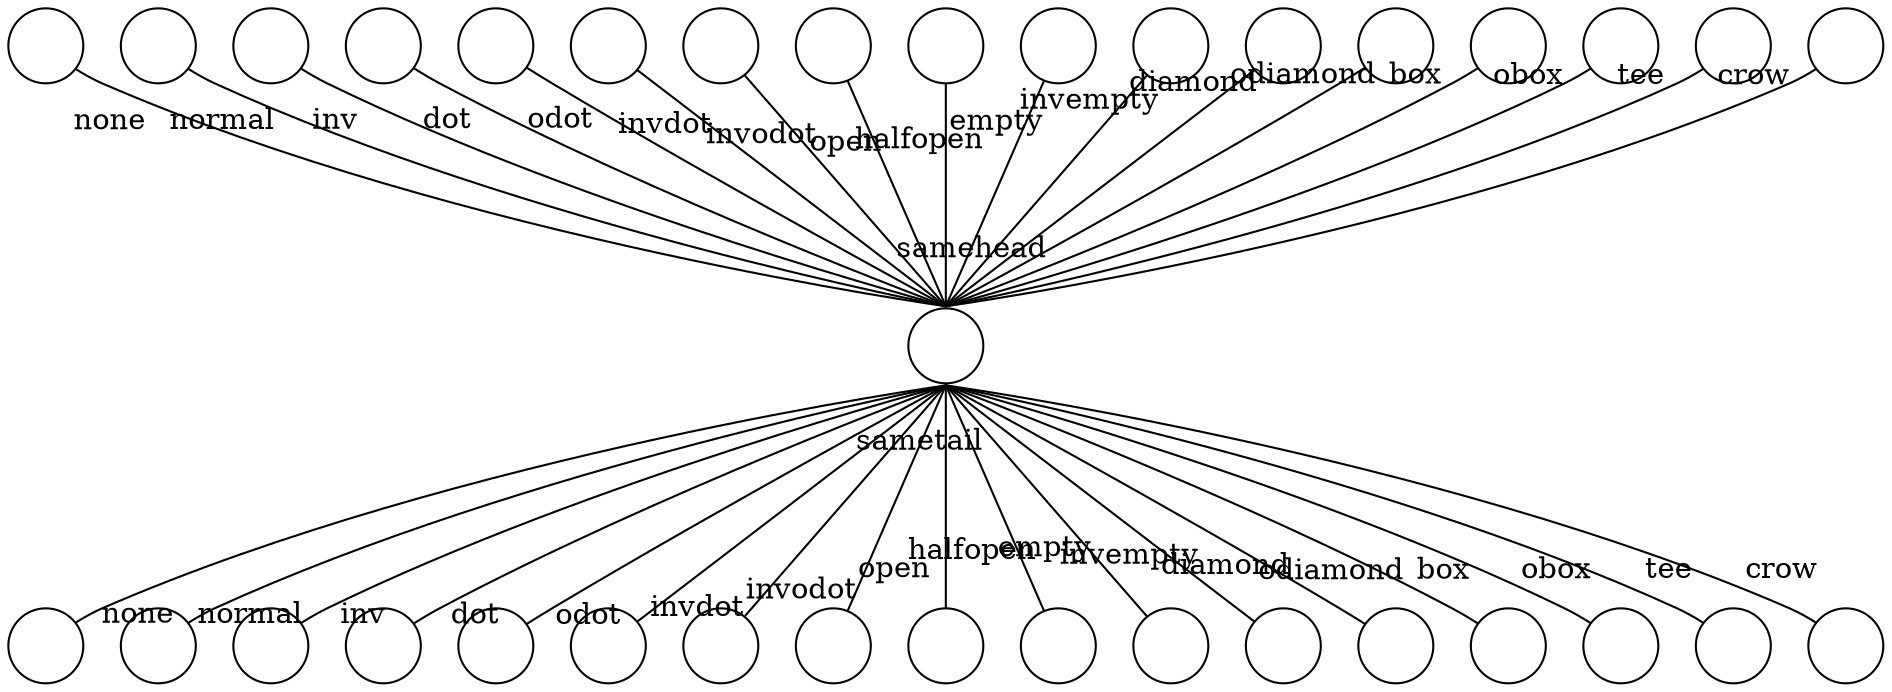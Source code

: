 # Generated Tor  2 Okt 2008 11:04:02 GMT by dot - Graphviz version 2.20.2 (Tue Jul  1 11:56:55 UTC 2008)
#
# 
# real	0m1.362s
# user	0m1.291s
# sys	0m0.041s

digraph G {
	graph [ranksep="1.5", splines=true, overlap=false];
	node [label="\N", shape=circle, width="0.5"];
	edge [dir=none, labeldistance=3];
	graph [bb="0,0,1280,1172",
		_draw_="c 5 -white C 5 -white P 4 0 0 0 1172 1280 1172 1280 0 ",
		xdotversion="1.2"];
	{
		graph [bb="",
			_draw_="",
			xdotversion=""];
		node [label=""];
		edge [samehead=ahead,
			samearrowhead=1];
		a [width="0.50", pos="19,586", height="0.50", _draw_="c 5 -black e 19 586 18 18 "];
		Z [width="0.50", pos="694,586", height="0.50", _draw_="c 5 -black e 694 586 18 18 "];
		b [width="0.50", pos="1251,693", height="0.50", _draw_="c 5 -black e 1251 693 18 18 "];
		c [width="0.50", pos="1221,797", height="0.50", _draw_="c 5 -black e 1221 797 18 18 "];
		d [width="0.50", pos="1171,893", height="0.50", _draw_="c 5 -black e 1171 893 18 18 "];
		e [width="0.50", pos="1105,977", height="0.50", _draw_="c 5 -black e 1105 977 18 18 "];
		f [width="0.50", pos="1023,1048", height="0.50", _draw_="c 5 -black e 1023 1048 18 18 "];
		g [width="0.50", pos="930,1102", height="0.50", _draw_="c 5 -black e 930 1102 18 18 "];
		h [width="0.50", pos="828,1137", height="0.50", _draw_="c 5 -black e 828 1137 18 18 "];
		i [width="0.50", pos="721,1153", height="0.50", _draw_="c 5 -black e 721 1153 18 18 "];
		j [width="0.50", pos="613,1147", height="0.50", _draw_="c 5 -black e 613 1147 18 18 "];
		k [width="0.50", pos="508,1122", height="0.50", _draw_="c 5 -black e 508 1122 18 18 "];
		l [width="0.50", pos="410,1077", height="0.50", _draw_="c 5 -black e 410 1077 18 18 "];
		m [width="0.50", pos="323,1015", height="0.50", _draw_="c 5 -black e 323 1015 18 18 "];
		n [width="0.50", pos="248,937", height="0.50", _draw_="c 5 -black e 248 937 18 18 "];
		o [width="0.50", pos="190,846", height="0.50", _draw_="c 5 -black e 190 846 18 18 "];
		p [width="0.50", pos="150,746", height="0.50", _draw_="c 5 -black e 150 746 18 18 "];
		q [width="0.50", pos="129,640", height="0.50", _draw_="c 5 -black e 129 640 18 18 "];
		a -> Z [arrowtail=none, taillabel=none, pos="37,586 132,586 580,586 676,586", tail_lp="64,573", _draw_="c 5 -black B 4 37 586 132 586 580 586 676 586 ", _tldraw_="F 14.000000 11 -Times-Roman c 5 -black T 64 565 0 20 4 -none "];
		b -> Z [arrowtail=normal, taillabel=normal, pos="s,1233,690 1223,688 1125,668 793,604 712,589", tail_lp="1204,697", _draw_="c 5 -black B 4 1223 688 1125 668 793 604 712 589 ", _tdraw_="S 5 -solid S 15 -setlinewidth(1) c 5 -black C 5 -black P 3 1223 691 1233 690 1224 685 ", _tldraw_="F 14.000000 11 -Times-Roman c 5 -black T 1204 689 0 30 6 -normal "];
		c -> Z [arrowtail=inv, taillabel=inv, pos="s,1204,790 1194,786 1101,748 787,623 711,593", tail_lp="1174,792", _draw_="c 5 -black B 4 1194 786 1101 748 787 623 711 593 ", _tdraw_="S 5 -solid S 15 -setlinewidth(1) c 5 -black C 5 -black P 3 1203 793 1195 786 1205 787 ", _tldraw_="F 14.000000 11 -Times-Roman c 5 -black T 1174 784 0 13 3 -inv "];
		d -> Z [arrowtail=dot, taillabel=dot, pos="s,1156,883 1149,879 1067,826 780,642 710,596", tail_lp="1126,881", _draw_="c 5 -black B 4 1149 879 1067 826 780 642 710 596 ", _tdraw_="S 5 -solid S 15 -setlinewidth(1) c 5 -black C 5 -black E 1153 881 4 4 ", _tldraw_="F 14.000000 11 -Times-Roman c 5 -black T 1126 873 0 13 3 -dot "];
		e -> Z [arrowtail=odot, taillabel=odot, pos="s,1092,964 1086,958 1015,892 767,656 707,599", tail_lp="1064,954", _draw_="c 5 -black B 4 1086 958 1015 892 767 656 707 599 ", _tdraw_="S 5 -solid S 15 -setlinewidth(1) c 5 -black e 1089 961 4 4 ", _tldraw_="F 14.000000 11 -Times-Roman c 5 -black T 1064 946 0 19 4 -odot "];
		f -> Z [arrowtail=invdot, taillabel=invdot, pos="s,1012,1033 1001,1018 938,929 751,667 705,601", tail_lp="986,1019", _draw_="c 5 -black B 4 1001 1018 938 929 751 667 705 601 ", _tdraw_="S 5 -solid S 15 -setlinewidth(1) c 5 -black C 5 -black P 3 1009 1035 1006 1025 1015 1031 S 5 -solid S 15 -setlinewidth(1) c 5 -b\
lack C 5 -black E 1004 1022 4 4 ", _tldraw_="F 14.000000 11 -Times-Roman c 5 -black T 986 1011 0 27 6 -invdot "];
		g -> Z [arrowtail=invodot, taillabel=invodot, pos="s,922,1085 914,1068 869,969 735,675 702,603", tail_lp="899,1066", _draw_="c 5 -black B 4 914 1068 869 969 735 675 702 603 ", _tdraw_="S 5 -solid S 15 -setlinewidth(1) c 5 -black C 5 -black P 3 919 1086 918 1076 925 1084 S 5 -solid S 15 -setlinewidth(1) c 5 -blac\
k e 916 1072 4 4 ", _tldraw_="F 14.000000 11 -Times-Roman c 5 -black T 899 1058 0 32 7 -invodot "];
		h -> Z [arrowtail=open, taillabel=open, pos="s,824,1119 822,1109 798,1012 717,683 698,604", tail_lp="806,1095", _draw_="c 5 -black B 4 822 1109 798 1012 717 683 698 604 ", _tdraw_="S 5 -solid S 15 -setlinewidth(1) c 5 -black C 5 -black P 9 824 1119 818 1110 823 1114 822 1109 822 1109 822 1109 823 1114 826 11\
08 824 1119 ", _tldraw_="F 14.000000 11 -Times-Roman c 5 -black T 806 1087 0 20 4 -open "];
		i -> Z [arrowtail=halfopen, taillabel=halfopen, arrowhead=inv, headlabel=samehead, pos="s,720,1135 e,695,604 720,1125 715,1028 700,711 695,614", head_lp="708,631", tail_lp="707,1108", _draw_="c 5 -black B 4 720 1125 715 1028 700 711 695 614 ", _hdraw_="S 5 -solid S 15 -setlinewidth(1) c 5 -black C 5 -black P 3 699 604 695 614 692 604 ", _tdraw_="S 5 -solid S 15 -setlinewidth(1) c 5 -black C 5 -black P 6 720 1135 716 1125 720 1130 720 1125 720 1125 720 1125 ", _hldraw_="F 14.000000 11 -Times-Roman c 5 -black T 708 623 0 41 8 -samehead ", _tldraw_="F 14.000000 11 -Times-Roman c 5 -black T 707 1100 0 37 8 -halfopen "];
		j -> Z [arrowtail=empty, taillabel=empty, pos="s,616,1129 617,1119 631,1020 679,685 691,604", tail_lp="606,1101", _draw_="c 5 -black B 4 617 1119 631 1020 679 685 691 604 ", _tdraw_="S 5 -solid S 15 -setlinewidth(1) c 5 -black p 3 614 1119 616 1129 620 1119 ", _tldraw_="F 14.000000 11 -Times-Roman c 5 -black T 606 1093 0 26 5 -empty "];
		k -> Z [arrowtail=invempty, taillabel=invempty, pos="s,514,1105 517,1096 550,1000 661,681 688,603", tail_lp="511,1075", _draw_="c 5 -black B 4 517 1096 550 1000 661 681 688 603 ", _tdraw_="S 5 -solid S 15 -setlinewidth(1) c 5 -black p 3 511 1104 517 1096 517 1106 ", _tldraw_="F 14.000000 11 -Times-Roman c 5 -black T 511 1067 0 40 8 -invempty "];
		l -> Z [arrowtail=diamond, taillabel=diamond, pos="s,419,1061 425,1050 477,961 644,673 685,602", tail_lp="421,1031", _draw_="c 5 -black B 4 425 1050 477 961 644 673 685 602 ", _tdraw_="S 5 -solid S 15 -setlinewidth(1) c 5 -black C 5 -black P 4 425 1050 425 1058 419 1061 418 1054 ", _tldraw_="F 14.000000 11 -Times-Roman c 5 -black T 421 1023 0 37 7 -diamond "];
		m -> Z [arrowtail=odiamond, taillabel=odiamond, pos="s,335,1001 343,992 410,914 628,662 682,600", tail_lp="344,972", _draw_="c 5 -black B 4 343 992 410 914 628 662 682 600 ", _tdraw_="S 5 -solid S 15 -setlinewidth(1) c 5 -black p 4 343 992 342 999 335 1001 336 994 ", _tldraw_="F 14.000000 11 -Times-Roman c 5 -black T 344 964 0 42 8 -odiamond "];
		n -> Z [arrowtail=box, taillabel=box, pos="s,262,926 270,920 350,858 614,649 680,597", tail_lp="276,900", _draw_="c 5 -black B 4 270 920 350 858 614 649 680 597 ", _tdraw_="S 5 -solid S 15 -setlinewidth(1) c 5 -black C 5 -black P 4 264 929 260 923 266 918 271 924 S 5 -solid S 15 -setlinewidth(1) c 5 \
-black L 2 268 921 270 920 ", _tldraw_="F 14.000000 11 -Times-Roman c 5 -black T 276 892 0 16 3 -box "];
		o -> Z [arrowtail=obox, taillabel=obox, pos="s,206,838 215,833 304,787 605,632 678,594", tail_lp="224,814", _draw_="c 5 -black B 4 215 833 304 787 605 632 678 594 ", _tdraw_="S 5 -solid S 15 -setlinewidth(1) c 5 -black p 4 208 841 204 835 211 831 215 838 S 5 -solid S 15 -setlinewidth(1) c 5 -black L 2 \
213 834 215 833 ", _tldraw_="F 14.000000 11 -Times-Roman c 5 -black T 224 806 0 21 4 -obox "];
		p -> Z [arrowtail=tee, taillabel=tee, pos="s,167,741 172,740 263,712 597,615 677,591", tail_lp="191,723", _draw_="c 5 -black B 4 172 740 263 712 597 615 677 591 ", _tdraw_="S 5 -solid S 15 -setlinewidth(1) c 5 -black C 5 -black P 4 169 746 167 736 169 736 171 745 S 5 -solid S 15 -setlinewidth(1) c 5 \
-black L 2 167 741 172 740 ", _tldraw_="F 14.000000 11 -Times-Roman c 5 -black T 191 715 0 12 3 -tee "];
		q -> Z [arrowtail=crow, taillabel=crow, pos="s,147,638 157,637 257,628 594,596 676,588", tail_lp="173,623", _draw_="c 5 -black B 4 157 637 257 628 594 596 676 588 ", _tdraw_="S 5 -solid S 15 -setlinewidth(1) c 5 -black C 5 -black P 9 157 637 147 634 152 638 147 638 147 638 147 638 152 638 147 642 157 6\
37 ", _tldraw_="F 14.000000 11 -Times-Roman c 5 -black T 173 615 0 21 4 -crow "];
	}
	{
		graph [bb="",
			_draw_="",
			xdotversion=""];
		node [label=""];
		edge [sametail=atail,
			samearrowtail=1];
		A [width="0.50", pos="129,532", height="0.50", _draw_="c 5 -black e 129 532 18 18 "];
		B [width="0.50", pos="150,426", height="0.50", _draw_="c 5 -black e 150 426 18 18 "];
		C [width="0.50", pos="190,326", height="0.50", _draw_="c 5 -black e 190 326 18 18 "];
		D [width="0.50", pos="248,235", height="0.50", _draw_="c 5 -black e 248 235 18 18 "];
		E [width="0.50", pos="323,157", height="0.50", _draw_="c 5 -black e 323 157 18 18 "];
		F [width="0.50", pos="410,95", height="0.50", _draw_="c 5 -black e 410 95 18 18 "];
		G [width="0.50", pos="508,50", height="0.50", _draw_="c 5 -black e 508 50 18 18 "];
		H [width="0.50", pos="613,25", height="0.50", _draw_="c 5 -black e 613 25 18 18 "];
		I [width="0.50", pos="721,19", height="0.50", _draw_="c 5 -black e 721 19 18 18 "];
		J [width="0.50", pos="828,35", height="0.50", _draw_="c 5 -black e 828 35 18 18 "];
		K [width="0.50", pos="930,70", height="0.50", _draw_="c 5 -black e 930 70 18 18 "];
		L [width="0.50", pos="1023,124", height="0.50", _draw_="c 5 -black e 1023 124 18 18 "];
		M [width="0.50", pos="1105,195", height="0.50", _draw_="c 5 -black e 1105 195 18 18 "];
		N [width="0.50", pos="1171,279", height="0.50", _draw_="c 5 -black e 1171 279 18 18 "];
		O [width="0.50", pos="1221,375", height="0.50", _draw_="c 5 -black e 1221 375 18 18 "];
		P [width="0.50", pos="1251,479", height="0.50", _draw_="c 5 -black e 1251 479 18 18 "];
		Q [width="0.50", pos="1261,586", height="0.50", _draw_="c 5 -black e 1261 586 18 18 "];
		Z -> A [arrowhead=none, headlabel=none, pos="676,584 591,576 232,542 147,534", head_lp="175,524", _draw_="c 5 -black B 4 676 584 591 576 232 542 147 534 ", _hldraw_="F 14.000000 11 -Times-Roman c 5 -black T 175 516 0 20 4 -none "];
		Z -> B [arrowhead=normal, headlabel=normal, pos="e,167,431 677,581 597,557 273,462 177,434", head_lp="197,427", _draw_="c 5 -black B 4 677 581 597 557 273 462 177 434 ", _hdraw_="S 5 -solid S 15 -setlinewidth(1) c 5 -black C 5 -black P 3 178 431 167 431 176 437 ", _hldraw_="F 14.000000 11 -Times-Roman c 5 -black T 197 419 0 30 6 -normal "];
		Z -> C [arrowhead=inv, headlabel=inv, pos="e,206,334 678,578 605,539 304,384 215,339", head_lp="236,336", _draw_="c 5 -black B 4 678 578 605 539 304 384 215 339 ", _hdraw_="S 5 -solid S 15 -setlinewidth(1) c 5 -black C 5 -black P 3 208 331 215 339 204 337 ", _hldraw_="F 14.000000 11 -Times-Roman c 5 -black T 236 328 0 13 3 -inv "];
		Z -> D [arrowhead=dot, headlabel=dot, pos="e,262,246 680,575 614,524 346,313 269,251", head_lp="291,251", _draw_="c 5 -black B 4 680 575 614 524 346 313 269 251 ", _hdraw_="S 5 -solid S 15 -setlinewidth(1) c 5 -black C 5 -black E 265 248 4 4 ", _hldraw_="F 14.000000 11 -Times-Roman c 5 -black T 291 243 0 13 3 -dot "];
		Z -> E [arrowhead=odot, headlabel=odot, pos="e,335,171 682,572 629,510 405,252 340,177", head_lp="362,184", _draw_="c 5 -black B 4 682 572 629 510 405 252 340 177 ", _hdraw_="S 5 -solid S 15 -setlinewidth(1) c 5 -black e 338 174 4 4 ", _hldraw_="F 14.000000 11 -Times-Roman c 5 -black T 362 176 0 19 4 -odot "];
		Z -> F [arrowhead=invdot, headlabel=invdot, pos="e,419,111 685,570 645,500 483,221 428,127", head_lp="443,128", _draw_="c 5 -black B 4 685 570 645 500 483 221 428 127 ", _hdraw_="S 5 -solid S 15 -setlinewidth(1) c 5 -black C 5 -black P 3 422 109 424 120 416 113 S 5 -solid S 15 -setlinewidth(1) c 5 -black C\
 5 -black E 426 123 4 4 ", _hldraw_="F 14.000000 11 -Times-Roman c 5 -black T 443 120 0 27 6 -invdot "];
		Z -> G [arrowhead=invodot, headlabel=invodot, pos="e,514,67 688,569 662,493 556,188 520,84", head_lp="535,88", _draw_="c 5 -black B 4 688 569 662 493 556 188 520 84 ", _hdraw_="S 5 -solid S 15 -setlinewidth(1) c 5 -black C 5 -black P 3 517 66 517 76 511 68 S 5 -solid S 15 -setlinewidth(1) c 5 -black e 51\
9 80 4 4 ", _hldraw_="F 14.000000 11 -Times-Roman c 5 -black T 535 80 0 32 7 -invodot "];
		Z -> H [arrowhead=open, headlabel=open, pos="e,616,43 691,568 680,487 632,152 617,53", head_lp="631,69", _draw_="c 5 -black B 4 691 568 680 487 632 152 617 53 ", _hdraw_="S 5 -solid S 15 -setlinewidth(1) c 5 -black C 5 -black P 9 616 43 621 53 616 48 617 53 617 53 617 53 616 48 613 53 616 43 ", _hldraw_="F 14.000000 11 -Times-Roman c 5 -black T 631 61 0 20 4 -open "];
		Z -> I [arrowtail=inv, taillabel=sametail, arrowhead=halfopen, headlabel=halfopen, pos="s,695,568 e,720,37 695,558 700,461 715,144 720,47", head_lp="733,64", tail_lp="682,541", _draw_="c 5 -black B 4 695 558 700 461 715 144 720 47 ", _hdraw_="S 5 -solid S 15 -setlinewidth(1) c 5 -black C 5 -black P 6 720 37 725 47 720 42 720 47 720 47 720 47 ", _tdraw_="S 5 -solid S 15 -setlinewidth(1) c 5 -black C 5 -black P 3 692 568 695 558 699 568 ", _hldraw_="F 14.000000 11 -Times-Roman c 5 -black T 733 56 0 37 8 -halfopen ", _tldraw_="F 14.000000 11 -Times-Roman c 5 -black T 682 533 0 35 8 -sametail "];
		Z -> J [arrowhead=empty, headlabel=empty, pos="e,824,53 698,568 717,488 798,160 822,63", head_lp="831,82", _draw_="c 5 -black B 4 698 568 717 488 798 160 822 63 ", _hdraw_="S 5 -solid S 15 -setlinewidth(1) c 5 -black p 3 825 63 824 53 819 62 ", _hldraw_="F 14.000000 11 -Times-Roman c 5 -black T 831 74 0 26 5 -empty "];
		Z -> K [arrowhead=invempty, headlabel=invempty, pos="e,922,87 702,569 736,495 876,187 918,96", head_lp="923,117", _draw_="c 5 -black B 4 702 569 736 495 876 187 918 96 ", _hdraw_="S 5 -solid S 15 -setlinewidth(1) c 5 -black p 3 925 88 918 96 919 86 ", _hldraw_="F 14.000000 11 -Times-Roman c 5 -black T 923 109 0 40 8 -invempty "];
		Z -> L [arrowhead=diamond, headlabel=diamond, pos="e,1012,139 705,571 752,505 946,233 1005,149", head_lp="1007,169", _draw_="c 5 -black B 4 705 571 752 505 946 233 1005 149 ", _hdraw_="S 5 -solid S 15 -setlinewidth(1) c 5 -black C 5 -black P 4 1005 149 1005 142 1012 139 1012 146 ", _hldraw_="F 14.000000 11 -Times-Roman c 5 -black T 1007 161 0 37 7 -diamond "];
		Z -> M [arrowhead=odiamond, headlabel=odiamond, pos="e,1092,208 707,573 766,517 1008,288 1083,217", head_lp="1082,236", _draw_="c 5 -black B 4 707 573 766 517 1008 288 1083 217 ", _hdraw_="S 5 -solid S 15 -setlinewidth(1) c 5 -black p 4 1084 216 1085 209 1092 208 1091 215 ", _hldraw_="F 14.000000 11 -Times-Roman c 5 -black T 1082 228 0 42 8 -odiamond "];
		Z -> N [arrowhead=box, headlabel=box, pos="e,1155,289 709,576 778,532 1062,349 1147,294", head_lp="1139,314", _draw_="c 5 -black B 4 709 576 778 532 1062 349 1147 294 ", _hdraw_="S 5 -solid S 15 -setlinewidth(1) c 5 -black C 5 -black P 4 1153 286 1157 292 1150 297 1146 290 S 5 -solid S 15 -setlinewidth(1) \
c 5 -black L 2 1148 293 1147 294 ", _hldraw_="F 14.000000 11 -Times-Roman c 5 -black T 1139 306 0 16 3 -box "];
		Z -> O [arrowhead=obox, headlabel=obox, pos="e,1204,382 711,579 787,548 1101,423 1194,386", head_lp="1183,404", _draw_="c 5 -black B 4 711 579 787 548 1101 423 1194 386 ", _hdraw_="S 5 -solid S 15 -setlinewidth(1) c 5 -black p 4 1203 378 1205 386 1198 389 1195 381 S 5 -solid S 15 -setlinewidth(1) c 5 -black \
L 2 1197 385 1195 386 ", _hldraw_="F 14.000000 11 -Times-Roman c 5 -black T 1183 396 0 21 4 -obox "];
		Z -> P [arrowhead=tee, headlabel=tee, pos="e,1233,482 712,583 794,566 1136,501 1228,483", head_lp="1209,500", _draw_="c 5 -black B 4 712 583 794 566 1136 501 1228 483 ", _hdraw_="S 5 -solid S 15 -setlinewidth(1) c 5 -black C 5 -black P 4 1231 477 1233 487 1231 487 1229 478 S 5 -solid S 15 -setlinewidth(1) \
c 5 -black L 2 1233 482 1228 483 ", _hldraw_="F 14.000000 11 -Times-Roman c 5 -black T 1209 492 0 12 3 -tee "];
		Z -> Q [arrowhead=crow, headlabel=crow, pos="e,1243,586 712,586 794,586 1132,586 1233,586", head_lp="1216,599", _draw_="c 5 -black B 4 712 586 794 586 1132 586 1233 586 ", _hdraw_="S 5 -solid S 15 -setlinewidth(1) c 5 -black C 5 -black P 9 1233 586 1243 591 1238 586 1243 586 1243 586 1243 586 1238 586 1243 5\
82 1233 586 ", _hldraw_="F 14.000000 11 -Times-Roman c 5 -black T 1216 591 0 21 4 -crow "];
	}
}
